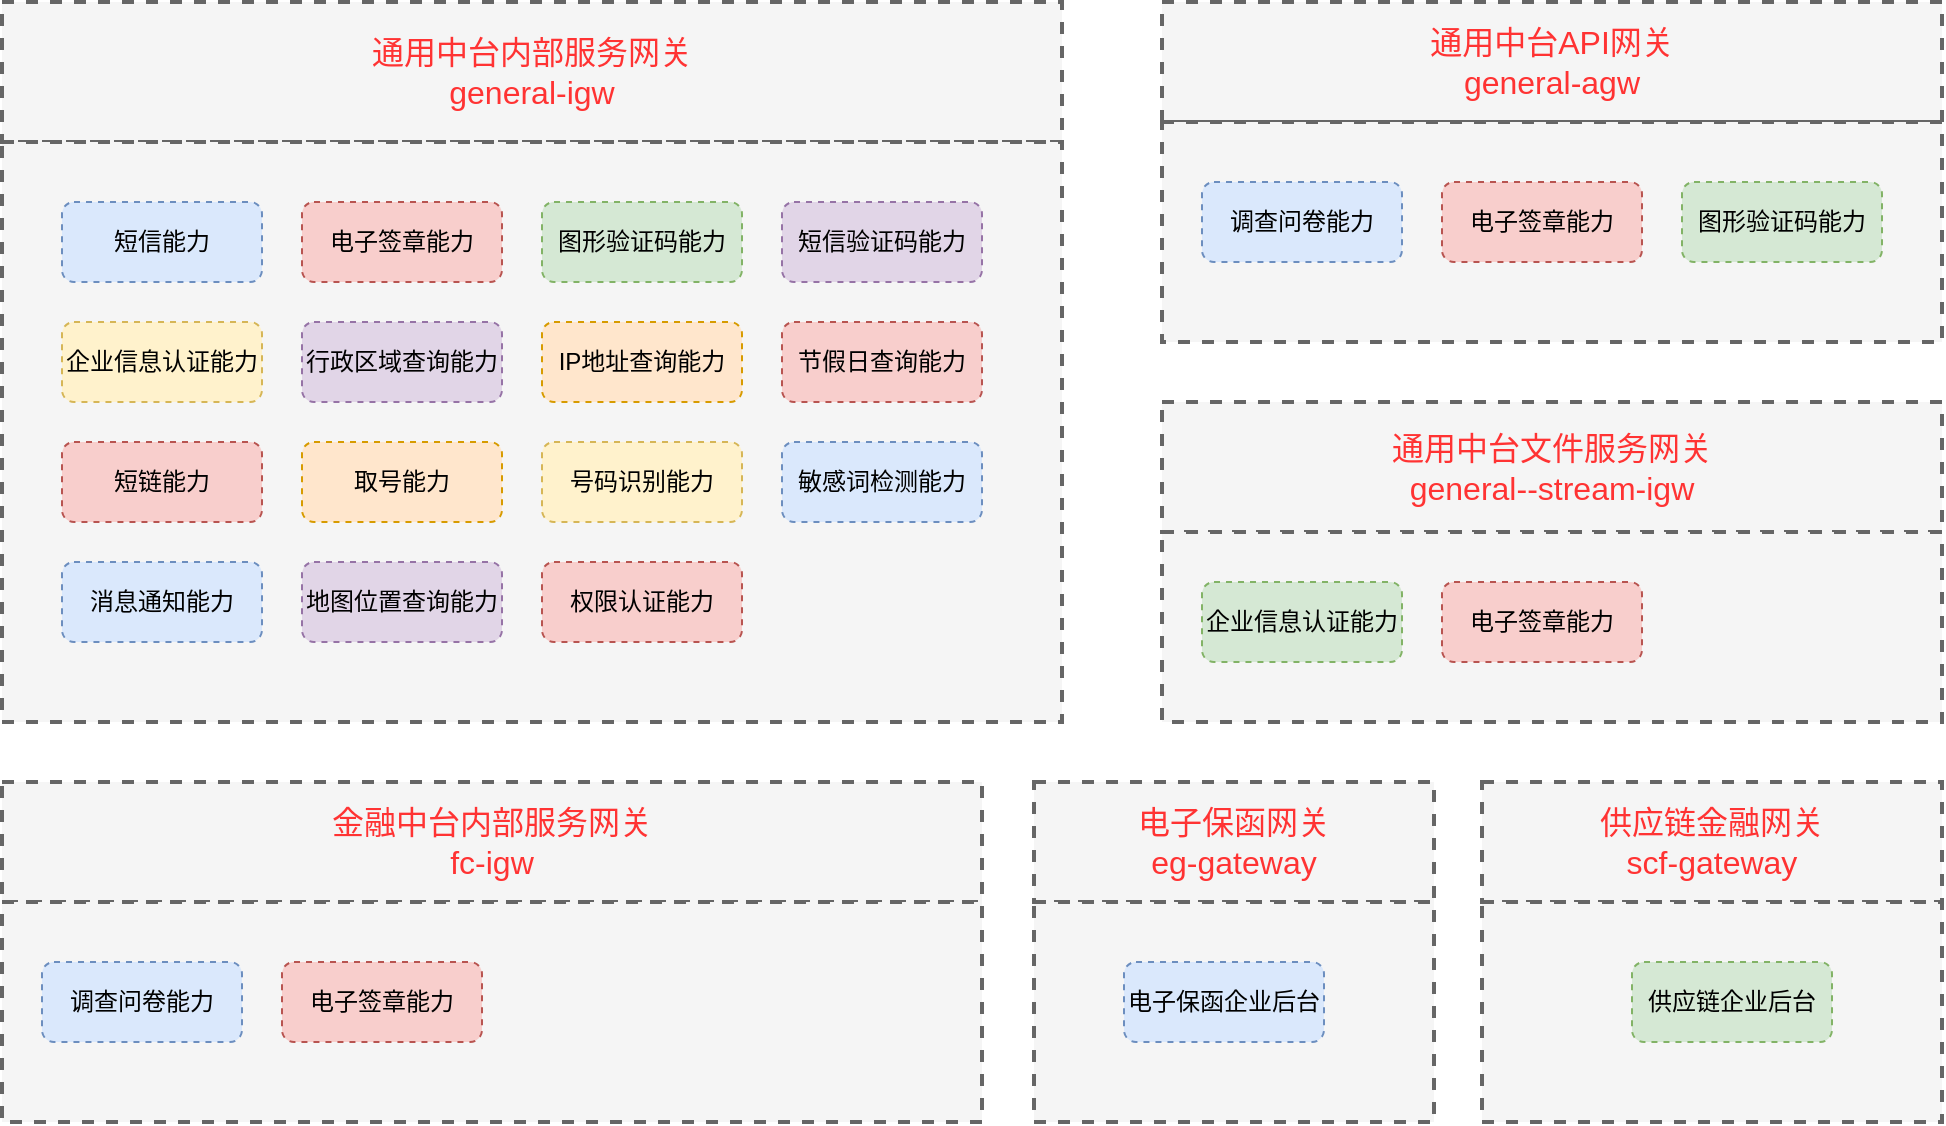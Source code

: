 <mxfile version="21.2.7" type="github" pages="2">
  <diagram name="general-igw" id="AXyZzWkZ8pdj3_SeKa3W">
    <mxGraphModel dx="1389" dy="883" grid="1" gridSize="10" guides="1" tooltips="1" connect="1" arrows="1" fold="1" page="1" pageScale="1" pageWidth="827" pageHeight="1169" math="0" shadow="0">
      <root>
        <mxCell id="0" />
        <mxCell id="1" parent="0" />
        <mxCell id="RbALh9PVd331pO-roLNB-1" value="&lt;font color=&quot;#ff3333&quot; style=&quot;font-size: 16px;&quot;&gt;通用中台内部服务网关&lt;br&gt;general-igw&lt;/font&gt;" style="rounded=0;whiteSpace=wrap;html=1;dashed=1;strokeWidth=2;fillColor=#f5f5f5;strokeColor=#666666;fontColor=#333333;" vertex="1" parent="1">
          <mxGeometry x="60" y="130" width="530" height="70" as="geometry" />
        </mxCell>
        <mxCell id="RbALh9PVd331pO-roLNB-2" value="" style="rounded=0;whiteSpace=wrap;html=1;dashed=1;strokeWidth=2;fillColor=#f5f5f5;fontColor=#333333;strokeColor=#666666;" vertex="1" parent="1">
          <mxGeometry x="60" y="200" width="530" height="290" as="geometry" />
        </mxCell>
        <mxCell id="RbALh9PVd331pO-roLNB-3" value="短信能力" style="rounded=1;whiteSpace=wrap;html=1;dashed=1;fillColor=#dae8fc;strokeColor=#6c8ebf;" vertex="1" parent="1">
          <mxGeometry x="90" y="230" width="100" height="40" as="geometry" />
        </mxCell>
        <mxCell id="RbALh9PVd331pO-roLNB-4" value="电子签章能力" style="rounded=1;whiteSpace=wrap;html=1;dashed=1;fillColor=#f8cecc;strokeColor=#b85450;" vertex="1" parent="1">
          <mxGeometry x="210" y="230" width="100" height="40" as="geometry" />
        </mxCell>
        <mxCell id="RbALh9PVd331pO-roLNB-5" value="图形验证码能力" style="rounded=1;whiteSpace=wrap;html=1;dashed=1;fillColor=#d5e8d4;strokeColor=#82b366;" vertex="1" parent="1">
          <mxGeometry x="330" y="230" width="100" height="40" as="geometry" />
        </mxCell>
        <mxCell id="RbALh9PVd331pO-roLNB-6" value="短信验证码能力" style="rounded=1;whiteSpace=wrap;html=1;dashed=1;fillColor=#e1d5e7;strokeColor=#9673a6;" vertex="1" parent="1">
          <mxGeometry x="450" y="230" width="100" height="40" as="geometry" />
        </mxCell>
        <mxCell id="RbALh9PVd331pO-roLNB-7" value="企业信息认证能力" style="rounded=1;whiteSpace=wrap;html=1;dashed=1;fillColor=#fff2cc;strokeColor=#d6b656;" vertex="1" parent="1">
          <mxGeometry x="90" y="290" width="100" height="40" as="geometry" />
        </mxCell>
        <mxCell id="RbALh9PVd331pO-roLNB-8" value="行政区域查询能力" style="rounded=1;whiteSpace=wrap;html=1;dashed=1;fillColor=#e1d5e7;strokeColor=#9673a6;" vertex="1" parent="1">
          <mxGeometry x="210" y="290" width="100" height="40" as="geometry" />
        </mxCell>
        <mxCell id="RbALh9PVd331pO-roLNB-9" value="IP地址查询能力" style="rounded=1;whiteSpace=wrap;html=1;dashed=1;fillColor=#ffe6cc;strokeColor=#d79b00;" vertex="1" parent="1">
          <mxGeometry x="330" y="290" width="100" height="40" as="geometry" />
        </mxCell>
        <mxCell id="RbALh9PVd331pO-roLNB-10" value="节假日查询能力" style="rounded=1;whiteSpace=wrap;html=1;dashed=1;fillColor=#f8cecc;strokeColor=#b85450;" vertex="1" parent="1">
          <mxGeometry x="450" y="290" width="100" height="40" as="geometry" />
        </mxCell>
        <mxCell id="RbALh9PVd331pO-roLNB-11" value="短链能力" style="rounded=1;whiteSpace=wrap;html=1;dashed=1;fillColor=#f8cecc;strokeColor=#b85450;" vertex="1" parent="1">
          <mxGeometry x="90" y="350" width="100" height="40" as="geometry" />
        </mxCell>
        <mxCell id="RbALh9PVd331pO-roLNB-12" value="取号能力" style="rounded=1;whiteSpace=wrap;html=1;dashed=1;fillColor=#ffe6cc;strokeColor=#d79b00;" vertex="1" parent="1">
          <mxGeometry x="210" y="350" width="100" height="40" as="geometry" />
        </mxCell>
        <mxCell id="RbALh9PVd331pO-roLNB-13" value="号码识别能力" style="rounded=1;whiteSpace=wrap;html=1;dashed=1;fillColor=#fff2cc;strokeColor=#d6b656;" vertex="1" parent="1">
          <mxGeometry x="330" y="350" width="100" height="40" as="geometry" />
        </mxCell>
        <mxCell id="RbALh9PVd331pO-roLNB-14" value="敏感词检测能力" style="rounded=1;whiteSpace=wrap;html=1;dashed=1;fillColor=#dae8fc;strokeColor=#6c8ebf;" vertex="1" parent="1">
          <mxGeometry x="450" y="350" width="100" height="40" as="geometry" />
        </mxCell>
        <mxCell id="RbALh9PVd331pO-roLNB-15" value="消息通知能力" style="rounded=1;whiteSpace=wrap;html=1;dashed=1;fillColor=#dae8fc;strokeColor=#6c8ebf;" vertex="1" parent="1">
          <mxGeometry x="90" y="410" width="100" height="40" as="geometry" />
        </mxCell>
        <mxCell id="RbALh9PVd331pO-roLNB-16" value="地图位置查询能力" style="rounded=1;whiteSpace=wrap;html=1;dashed=1;fillColor=#e1d5e7;strokeColor=#9673a6;" vertex="1" parent="1">
          <mxGeometry x="210" y="410" width="100" height="40" as="geometry" />
        </mxCell>
        <mxCell id="RbALh9PVd331pO-roLNB-17" value="权限认证能力" style="rounded=1;whiteSpace=wrap;html=1;dashed=1;fillColor=#f8cecc;strokeColor=#b85450;" vertex="1" parent="1">
          <mxGeometry x="330" y="410" width="100" height="40" as="geometry" />
        </mxCell>
        <mxCell id="5yt-w1s8k7Vbt_zrXETU-1" value="&lt;font color=&quot;#ff3333&quot; style=&quot;font-size: 16px;&quot;&gt;通用中台API网关&lt;br&gt;general-agw&lt;/font&gt;" style="rounded=0;whiteSpace=wrap;html=1;dashed=1;strokeWidth=2;fillColor=#f5f5f5;strokeColor=#666666;fontColor=#333333;" vertex="1" parent="1">
          <mxGeometry x="640" y="130" width="390" height="60" as="geometry" />
        </mxCell>
        <mxCell id="5yt-w1s8k7Vbt_zrXETU-2" value="" style="rounded=0;whiteSpace=wrap;html=1;dashed=1;strokeWidth=2;fillColor=#f5f5f5;fontColor=#333333;strokeColor=#666666;" vertex="1" parent="1">
          <mxGeometry x="640" y="190" width="390" height="110" as="geometry" />
        </mxCell>
        <mxCell id="5yt-w1s8k7Vbt_zrXETU-3" value="调查问卷能力" style="rounded=1;whiteSpace=wrap;html=1;dashed=1;fillColor=#dae8fc;strokeColor=#6c8ebf;" vertex="1" parent="1">
          <mxGeometry x="660" y="220" width="100" height="40" as="geometry" />
        </mxCell>
        <mxCell id="5yt-w1s8k7Vbt_zrXETU-4" value="电子签章能力" style="rounded=1;whiteSpace=wrap;html=1;dashed=1;fillColor=#f8cecc;strokeColor=#b85450;" vertex="1" parent="1">
          <mxGeometry x="780" y="220" width="100" height="40" as="geometry" />
        </mxCell>
        <mxCell id="5yt-w1s8k7Vbt_zrXETU-5" value="图形验证码能力" style="rounded=1;whiteSpace=wrap;html=1;dashed=1;fillColor=#d5e8d4;strokeColor=#82b366;" vertex="1" parent="1">
          <mxGeometry x="900" y="220" width="100" height="40" as="geometry" />
        </mxCell>
        <mxCell id="5yt-w1s8k7Vbt_zrXETU-6" value="&lt;font color=&quot;#ff3333&quot; style=&quot;font-size: 16px;&quot;&gt;通用中台文件服务网关&lt;br&gt;general--stream-igw&lt;/font&gt;" style="rounded=0;whiteSpace=wrap;html=1;dashed=1;strokeWidth=2;fillColor=#f5f5f5;strokeColor=#666666;fontColor=#333333;" vertex="1" parent="1">
          <mxGeometry x="640" y="330" width="390" height="65" as="geometry" />
        </mxCell>
        <mxCell id="5yt-w1s8k7Vbt_zrXETU-7" value="" style="rounded=0;whiteSpace=wrap;html=1;dashed=1;strokeWidth=2;fillColor=#f5f5f5;fontColor=#333333;strokeColor=#666666;" vertex="1" parent="1">
          <mxGeometry x="640" y="395" width="390" height="95" as="geometry" />
        </mxCell>
        <mxCell id="5yt-w1s8k7Vbt_zrXETU-8" value="企业信息认证能力" style="rounded=1;whiteSpace=wrap;html=1;dashed=1;fillColor=#d5e8d4;strokeColor=#82b366;" vertex="1" parent="1">
          <mxGeometry x="660" y="420" width="100" height="40" as="geometry" />
        </mxCell>
        <mxCell id="5yt-w1s8k7Vbt_zrXETU-9" value="电子签章能力" style="rounded=1;whiteSpace=wrap;html=1;dashed=1;fillColor=#f8cecc;strokeColor=#b85450;" vertex="1" parent="1">
          <mxGeometry x="780" y="420" width="100" height="40" as="geometry" />
        </mxCell>
        <mxCell id="5yt-w1s8k7Vbt_zrXETU-10" value="&lt;font color=&quot;#ff3333&quot;&gt;&lt;span style=&quot;font-size: 16px;&quot;&gt;金融中台内部服务网关&lt;br&gt;fc-igw&lt;/span&gt;&lt;/font&gt;" style="rounded=0;whiteSpace=wrap;html=1;dashed=1;strokeWidth=2;fillColor=#f5f5f5;strokeColor=#666666;fontColor=#333333;" vertex="1" parent="1">
          <mxGeometry x="60" y="520" width="490" height="60" as="geometry" />
        </mxCell>
        <mxCell id="5yt-w1s8k7Vbt_zrXETU-11" value="" style="rounded=0;whiteSpace=wrap;html=1;dashed=1;strokeWidth=2;fillColor=#f5f5f5;fontColor=#333333;strokeColor=#666666;" vertex="1" parent="1">
          <mxGeometry x="60" y="580" width="490" height="110" as="geometry" />
        </mxCell>
        <mxCell id="5yt-w1s8k7Vbt_zrXETU-12" value="调查问卷能力" style="rounded=1;whiteSpace=wrap;html=1;dashed=1;fillColor=#dae8fc;strokeColor=#6c8ebf;" vertex="1" parent="1">
          <mxGeometry x="80" y="610" width="100" height="40" as="geometry" />
        </mxCell>
        <mxCell id="5yt-w1s8k7Vbt_zrXETU-13" value="电子签章能力" style="rounded=1;whiteSpace=wrap;html=1;dashed=1;fillColor=#f8cecc;strokeColor=#b85450;" vertex="1" parent="1">
          <mxGeometry x="200" y="610" width="100" height="40" as="geometry" />
        </mxCell>
        <mxCell id="5yt-w1s8k7Vbt_zrXETU-15" value="&lt;font color=&quot;#ff3333&quot; style=&quot;font-size: 16px;&quot;&gt;电子保函网关&lt;br&gt;eg-gateway&lt;br&gt;&lt;/font&gt;" style="rounded=0;whiteSpace=wrap;html=1;dashed=1;strokeWidth=2;fillColor=#f5f5f5;strokeColor=#666666;fontColor=#333333;" vertex="1" parent="1">
          <mxGeometry x="576" y="520" width="200" height="60" as="geometry" />
        </mxCell>
        <mxCell id="5yt-w1s8k7Vbt_zrXETU-16" value="" style="rounded=0;whiteSpace=wrap;html=1;dashed=1;strokeWidth=2;fillColor=#f5f5f5;fontColor=#333333;strokeColor=#666666;" vertex="1" parent="1">
          <mxGeometry x="576" y="580" width="200" height="110" as="geometry" />
        </mxCell>
        <mxCell id="5yt-w1s8k7Vbt_zrXETU-17" value="电子保函企业后台" style="rounded=1;whiteSpace=wrap;html=1;dashed=1;fillColor=#dae8fc;strokeColor=#6c8ebf;" vertex="1" parent="1">
          <mxGeometry x="621" y="610" width="100" height="40" as="geometry" />
        </mxCell>
        <mxCell id="5yt-w1s8k7Vbt_zrXETU-19" value="&lt;font color=&quot;#ff3333&quot; style=&quot;font-size: 16px;&quot;&gt;供应链金融网关&lt;br&gt;scf-gateway&lt;br&gt;&lt;/font&gt;" style="rounded=0;whiteSpace=wrap;html=1;dashed=1;strokeWidth=2;fillColor=#f5f5f5;strokeColor=#666666;fontColor=#333333;" vertex="1" parent="1">
          <mxGeometry x="800" y="520" width="230" height="60" as="geometry" />
        </mxCell>
        <mxCell id="5yt-w1s8k7Vbt_zrXETU-20" value="" style="rounded=0;whiteSpace=wrap;html=1;dashed=1;strokeWidth=2;fillColor=#f5f5f5;fontColor=#333333;strokeColor=#666666;" vertex="1" parent="1">
          <mxGeometry x="800" y="580" width="230" height="110" as="geometry" />
        </mxCell>
        <mxCell id="5yt-w1s8k7Vbt_zrXETU-21" value="供应链企业后台" style="rounded=1;whiteSpace=wrap;html=1;dashed=1;fillColor=#d5e8d4;strokeColor=#82b366;" vertex="1" parent="1">
          <mxGeometry x="875" y="610" width="100" height="40" as="geometry" />
        </mxCell>
      </root>
    </mxGraphModel>
  </diagram>
  <diagram name="general-agw" id="uw9mZG3e1o2kaqlLI2ak">
    <mxGraphModel dx="1194" dy="751" grid="1" gridSize="10" guides="1" tooltips="1" connect="1" arrows="1" fold="1" page="1" pageScale="1" pageWidth="827" pageHeight="1169" math="0" shadow="0">
      <root>
        <mxCell id="f8RQKsMWLOwzzUurvzLp-0" />
        <mxCell id="f8RQKsMWLOwzzUurvzLp-1" parent="f8RQKsMWLOwzzUurvzLp-0" />
        <mxCell id="f8RQKsMWLOwzzUurvzLp-2" value="&lt;font color=&quot;#ff3333&quot; style=&quot;font-size: 16px;&quot;&gt;通用中台API网关&lt;br&gt;general-agw&lt;/font&gt;" style="rounded=0;whiteSpace=wrap;html=1;dashed=1;strokeWidth=2;fillColor=#f5f5f5;strokeColor=#666666;fontColor=#333333;" vertex="1" parent="f8RQKsMWLOwzzUurvzLp-1">
          <mxGeometry x="60" y="130" width="530" height="70" as="geometry" />
        </mxCell>
        <mxCell id="f8RQKsMWLOwzzUurvzLp-3" value="" style="rounded=0;whiteSpace=wrap;html=1;dashed=1;strokeWidth=2;fillColor=#f5f5f5;fontColor=#333333;strokeColor=#666666;" vertex="1" parent="f8RQKsMWLOwzzUurvzLp-1">
          <mxGeometry x="60" y="200" width="530" height="120" as="geometry" />
        </mxCell>
        <mxCell id="f8RQKsMWLOwzzUurvzLp-4" value="调查问卷能力" style="rounded=1;whiteSpace=wrap;html=1;dashed=1;fillColor=#dae8fc;strokeColor=#6c8ebf;" vertex="1" parent="f8RQKsMWLOwzzUurvzLp-1">
          <mxGeometry x="110" y="230" width="100" height="40" as="geometry" />
        </mxCell>
        <mxCell id="f8RQKsMWLOwzzUurvzLp-5" value="电子签章能力" style="rounded=1;whiteSpace=wrap;html=1;dashed=1;fillColor=#f8cecc;strokeColor=#b85450;" vertex="1" parent="f8RQKsMWLOwzzUurvzLp-1">
          <mxGeometry x="270" y="230" width="100" height="40" as="geometry" />
        </mxCell>
        <mxCell id="f8RQKsMWLOwzzUurvzLp-6" value="图形验证码能力" style="rounded=1;whiteSpace=wrap;html=1;dashed=1;fillColor=#d5e8d4;strokeColor=#82b366;" vertex="1" parent="f8RQKsMWLOwzzUurvzLp-1">
          <mxGeometry x="430" y="230" width="100" height="40" as="geometry" />
        </mxCell>
        <mxCell id="ATDEliOlzD9LTOIswSvi-0" value="&lt;font color=&quot;#ff3333&quot; style=&quot;font-size: 16px;&quot;&gt;通用中台文件服务网关&lt;br&gt;general--stream-igw&lt;/font&gt;" style="rounded=0;whiteSpace=wrap;html=1;dashed=1;strokeWidth=2;fillColor=#f5f5f5;strokeColor=#666666;fontColor=#333333;" vertex="1" parent="f8RQKsMWLOwzzUurvzLp-1">
          <mxGeometry x="60" y="370" width="530" height="70" as="geometry" />
        </mxCell>
        <mxCell id="ATDEliOlzD9LTOIswSvi-1" value="" style="rounded=0;whiteSpace=wrap;html=1;dashed=1;strokeWidth=2;fillColor=#f5f5f5;fontColor=#333333;strokeColor=#666666;" vertex="1" parent="f8RQKsMWLOwzzUurvzLp-1">
          <mxGeometry x="60" y="440" width="530" height="120" as="geometry" />
        </mxCell>
        <mxCell id="ATDEliOlzD9LTOIswSvi-2" value="企业信息认证能力" style="rounded=1;whiteSpace=wrap;html=1;dashed=1;fillColor=#d5e8d4;strokeColor=#82b366;" vertex="1" parent="f8RQKsMWLOwzzUurvzLp-1">
          <mxGeometry x="110" y="470" width="100" height="40" as="geometry" />
        </mxCell>
        <mxCell id="ATDEliOlzD9LTOIswSvi-3" value="电子签章能力" style="rounded=1;whiteSpace=wrap;html=1;dashed=1;fillColor=#f8cecc;strokeColor=#b85450;" vertex="1" parent="f8RQKsMWLOwzzUurvzLp-1">
          <mxGeometry x="270" y="470" width="100" height="40" as="geometry" />
        </mxCell>
      </root>
    </mxGraphModel>
  </diagram>
</mxfile>
